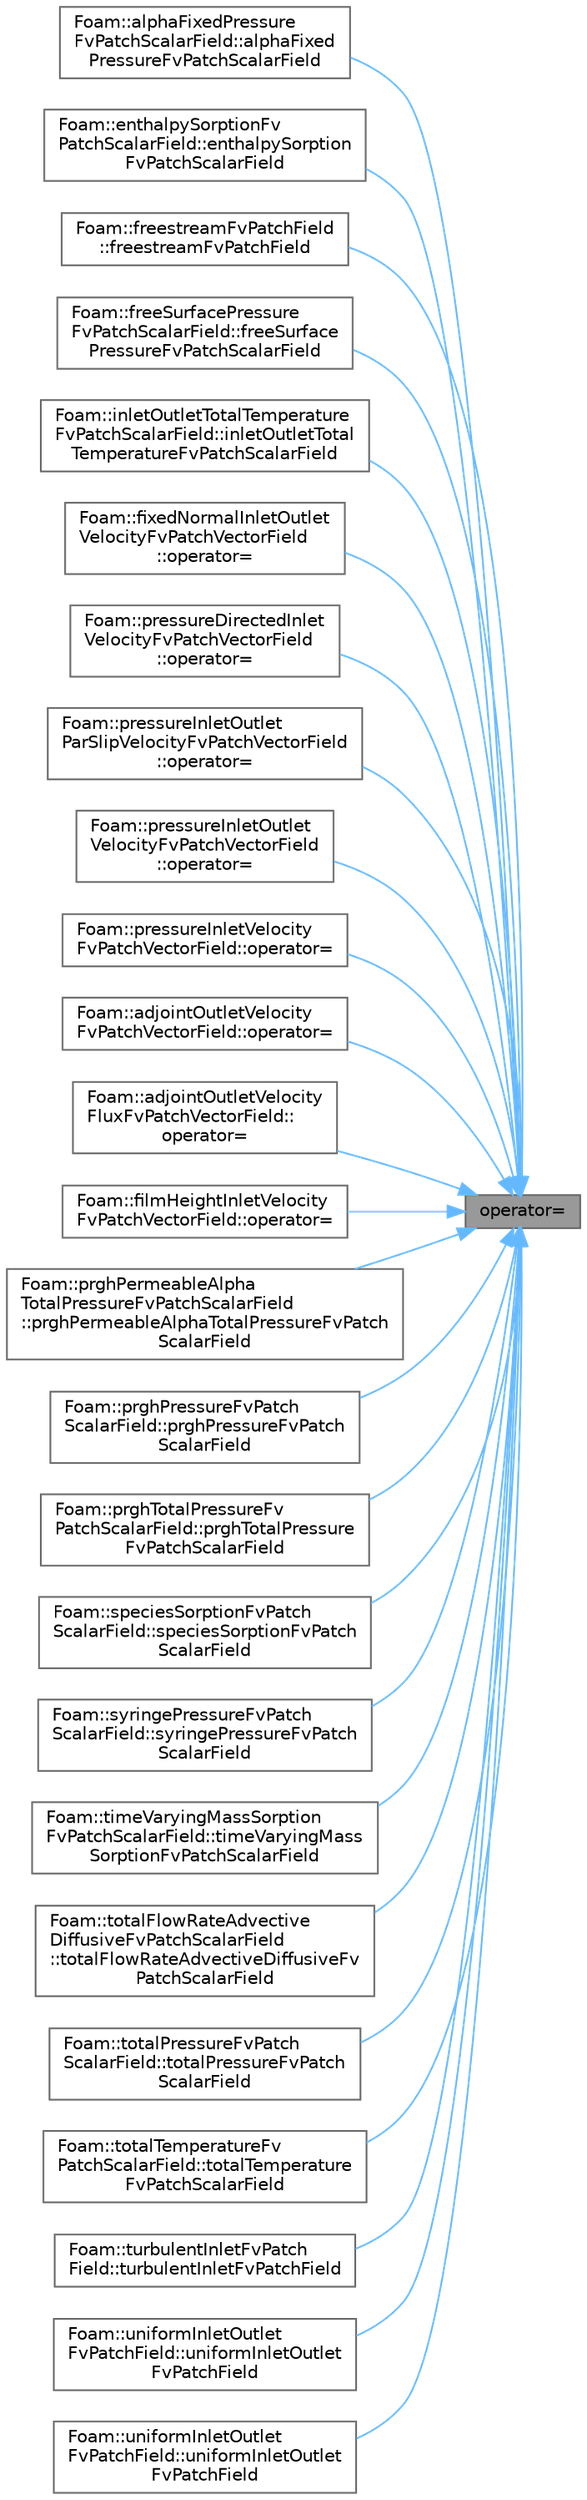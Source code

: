 digraph "operator="
{
 // LATEX_PDF_SIZE
  bgcolor="transparent";
  edge [fontname=Helvetica,fontsize=10,labelfontname=Helvetica,labelfontsize=10];
  node [fontname=Helvetica,fontsize=10,shape=box,height=0.2,width=0.4];
  rankdir="RL";
  Node1 [id="Node000001",label="operator=",height=0.2,width=0.4,color="gray40", fillcolor="grey60", style="filled", fontcolor="black",tooltip=" "];
  Node1 -> Node2 [id="edge1_Node000001_Node000002",dir="back",color="steelblue1",style="solid",tooltip=" "];
  Node2 [id="Node000002",label="Foam::alphaFixedPressure\lFvPatchScalarField::alphaFixed\lPressureFvPatchScalarField",height=0.2,width=0.4,color="grey40", fillcolor="white", style="filled",URL="$classFoam_1_1alphaFixedPressureFvPatchScalarField.html#a7a0d3b9fcf3ab0e393de1e77cf2be2ee",tooltip=" "];
  Node1 -> Node3 [id="edge2_Node000001_Node000003",dir="back",color="steelblue1",style="solid",tooltip=" "];
  Node3 [id="Node000003",label="Foam::enthalpySorptionFv\lPatchScalarField::enthalpySorption\lFvPatchScalarField",height=0.2,width=0.4,color="grey40", fillcolor="white", style="filled",URL="$classFoam_1_1enthalpySorptionFvPatchScalarField.html#ac9a2f7fbdf9282a6f054646576cc7b3a",tooltip=" "];
  Node1 -> Node4 [id="edge3_Node000001_Node000004",dir="back",color="steelblue1",style="solid",tooltip=" "];
  Node4 [id="Node000004",label="Foam::freestreamFvPatchField\l::freestreamFvPatchField",height=0.2,width=0.4,color="grey40", fillcolor="white", style="filled",URL="$classFoam_1_1freestreamFvPatchField.html#abc0817d4627b5475deb2b39d0dbaa3ed",tooltip=" "];
  Node1 -> Node5 [id="edge4_Node000001_Node000005",dir="back",color="steelblue1",style="solid",tooltip=" "];
  Node5 [id="Node000005",label="Foam::freeSurfacePressure\lFvPatchScalarField::freeSurface\lPressureFvPatchScalarField",height=0.2,width=0.4,color="grey40", fillcolor="white", style="filled",URL="$classFoam_1_1freeSurfacePressureFvPatchScalarField.html#aac001580c149bdefade502ca7099ab31",tooltip=" "];
  Node1 -> Node6 [id="edge5_Node000001_Node000006",dir="back",color="steelblue1",style="solid",tooltip=" "];
  Node6 [id="Node000006",label="Foam::inletOutletTotalTemperature\lFvPatchScalarField::inletOutletTotal\lTemperatureFvPatchScalarField",height=0.2,width=0.4,color="grey40", fillcolor="white", style="filled",URL="$classFoam_1_1inletOutletTotalTemperatureFvPatchScalarField.html#a2f5d407b4f82fc3f937c1a2a18137b06",tooltip=" "];
  Node1 -> Node7 [id="edge6_Node000001_Node000007",dir="back",color="steelblue1",style="solid",tooltip=" "];
  Node7 [id="Node000007",label="Foam::fixedNormalInletOutlet\lVelocityFvPatchVectorField\l::operator=",height=0.2,width=0.4,color="grey40", fillcolor="white", style="filled",URL="$classFoam_1_1fixedNormalInletOutletVelocityFvPatchVectorField.html#ac6e6d24b5f1a53d97efd5c64cfe58ace",tooltip=" "];
  Node1 -> Node8 [id="edge7_Node000001_Node000008",dir="back",color="steelblue1",style="solid",tooltip=" "];
  Node8 [id="Node000008",label="Foam::pressureDirectedInlet\lVelocityFvPatchVectorField\l::operator=",height=0.2,width=0.4,color="grey40", fillcolor="white", style="filled",URL="$classFoam_1_1pressureDirectedInletVelocityFvPatchVectorField.html#ac6e6d24b5f1a53d97efd5c64cfe58ace",tooltip=" "];
  Node1 -> Node9 [id="edge8_Node000001_Node000009",dir="back",color="steelblue1",style="solid",tooltip=" "];
  Node9 [id="Node000009",label="Foam::pressureInletOutlet\lParSlipVelocityFvPatchVectorField\l::operator=",height=0.2,width=0.4,color="grey40", fillcolor="white", style="filled",URL="$classFoam_1_1pressureInletOutletParSlipVelocityFvPatchVectorField.html#ac6e6d24b5f1a53d97efd5c64cfe58ace",tooltip=" "];
  Node1 -> Node10 [id="edge9_Node000001_Node000010",dir="back",color="steelblue1",style="solid",tooltip=" "];
  Node10 [id="Node000010",label="Foam::pressureInletOutlet\lVelocityFvPatchVectorField\l::operator=",height=0.2,width=0.4,color="grey40", fillcolor="white", style="filled",URL="$classFoam_1_1pressureInletOutletVelocityFvPatchVectorField.html#ac6e6d24b5f1a53d97efd5c64cfe58ace",tooltip=" "];
  Node1 -> Node11 [id="edge10_Node000001_Node000011",dir="back",color="steelblue1",style="solid",tooltip=" "];
  Node11 [id="Node000011",label="Foam::pressureInletVelocity\lFvPatchVectorField::operator=",height=0.2,width=0.4,color="grey40", fillcolor="white", style="filled",URL="$classFoam_1_1pressureInletVelocityFvPatchVectorField.html#ac6e6d24b5f1a53d97efd5c64cfe58ace",tooltip=" "];
  Node1 -> Node12 [id="edge11_Node000001_Node000012",dir="back",color="steelblue1",style="solid",tooltip=" "];
  Node12 [id="Node000012",label="Foam::adjointOutletVelocity\lFvPatchVectorField::operator=",height=0.2,width=0.4,color="grey40", fillcolor="white", style="filled",URL="$classFoam_1_1adjointOutletVelocityFvPatchVectorField.html#ac6e6d24b5f1a53d97efd5c64cfe58ace",tooltip=" "];
  Node1 -> Node13 [id="edge12_Node000001_Node000013",dir="back",color="steelblue1",style="solid",tooltip=" "];
  Node13 [id="Node000013",label="Foam::adjointOutletVelocity\lFluxFvPatchVectorField::\loperator=",height=0.2,width=0.4,color="grey40", fillcolor="white", style="filled",URL="$classFoam_1_1adjointOutletVelocityFluxFvPatchVectorField.html#ac6e6d24b5f1a53d97efd5c64cfe58ace",tooltip=" "];
  Node1 -> Node14 [id="edge13_Node000001_Node000014",dir="back",color="steelblue1",style="solid",tooltip=" "];
  Node14 [id="Node000014",label="Foam::filmHeightInletVelocity\lFvPatchVectorField::operator=",height=0.2,width=0.4,color="grey40", fillcolor="white", style="filled",URL="$classFoam_1_1filmHeightInletVelocityFvPatchVectorField.html#ac6e6d24b5f1a53d97efd5c64cfe58ace",tooltip=" "];
  Node1 -> Node15 [id="edge14_Node000001_Node000015",dir="back",color="steelblue1",style="solid",tooltip=" "];
  Node15 [id="Node000015",label="Foam::prghPermeableAlpha\lTotalPressureFvPatchScalarField\l::prghPermeableAlphaTotalPressureFvPatch\lScalarField",height=0.2,width=0.4,color="grey40", fillcolor="white", style="filled",URL="$classFoam_1_1prghPermeableAlphaTotalPressureFvPatchScalarField.html#af55588ed6871dd8ea2064f9697df8778",tooltip=" "];
  Node1 -> Node16 [id="edge15_Node000001_Node000016",dir="back",color="steelblue1",style="solid",tooltip=" "];
  Node16 [id="Node000016",label="Foam::prghPressureFvPatch\lScalarField::prghPressureFvPatch\lScalarField",height=0.2,width=0.4,color="grey40", fillcolor="white", style="filled",URL="$classFoam_1_1prghPressureFvPatchScalarField.html#a9b64947b86735e07ee73b0f014b54d44",tooltip=" "];
  Node1 -> Node17 [id="edge16_Node000001_Node000017",dir="back",color="steelblue1",style="solid",tooltip=" "];
  Node17 [id="Node000017",label="Foam::prghTotalPressureFv\lPatchScalarField::prghTotalPressure\lFvPatchScalarField",height=0.2,width=0.4,color="grey40", fillcolor="white", style="filled",URL="$classFoam_1_1prghTotalPressureFvPatchScalarField.html#ad6164c30c2f29a684d9f8324a855ae95",tooltip=" "];
  Node1 -> Node18 [id="edge17_Node000001_Node000018",dir="back",color="steelblue1",style="solid",tooltip=" "];
  Node18 [id="Node000018",label="Foam::speciesSorptionFvPatch\lScalarField::speciesSorptionFvPatch\lScalarField",height=0.2,width=0.4,color="grey40", fillcolor="white", style="filled",URL="$classFoam_1_1speciesSorptionFvPatchScalarField.html#aedd84580167956fad51557080d488217",tooltip=" "];
  Node1 -> Node19 [id="edge18_Node000001_Node000019",dir="back",color="steelblue1",style="solid",tooltip=" "];
  Node19 [id="Node000019",label="Foam::syringePressureFvPatch\lScalarField::syringePressureFvPatch\lScalarField",height=0.2,width=0.4,color="grey40", fillcolor="white", style="filled",URL="$classFoam_1_1syringePressureFvPatchScalarField.html#a79e9d7089aa4ea239704bb4a034d9c2c",tooltip=" "];
  Node1 -> Node20 [id="edge19_Node000001_Node000020",dir="back",color="steelblue1",style="solid",tooltip=" "];
  Node20 [id="Node000020",label="Foam::timeVaryingMassSorption\lFvPatchScalarField::timeVaryingMass\lSorptionFvPatchScalarField",height=0.2,width=0.4,color="grey40", fillcolor="white", style="filled",URL="$classFoam_1_1timeVaryingMassSorptionFvPatchScalarField.html#a5a6e123e8c6b4d9b55d7a06d7d1f7996",tooltip=" "];
  Node1 -> Node21 [id="edge20_Node000001_Node000021",dir="back",color="steelblue1",style="solid",tooltip=" "];
  Node21 [id="Node000021",label="Foam::totalFlowRateAdvective\lDiffusiveFvPatchScalarField\l::totalFlowRateAdvectiveDiffusiveFv\lPatchScalarField",height=0.2,width=0.4,color="grey40", fillcolor="white", style="filled",URL="$classFoam_1_1totalFlowRateAdvectiveDiffusiveFvPatchScalarField.html#ac7abeb2289567f81b97d626ce72b85be",tooltip=" "];
  Node1 -> Node22 [id="edge21_Node000001_Node000022",dir="back",color="steelblue1",style="solid",tooltip=" "];
  Node22 [id="Node000022",label="Foam::totalPressureFvPatch\lScalarField::totalPressureFvPatch\lScalarField",height=0.2,width=0.4,color="grey40", fillcolor="white", style="filled",URL="$classFoam_1_1totalPressureFvPatchScalarField.html#a85bccd0a95714150a8a61c73d165c495",tooltip=" "];
  Node1 -> Node23 [id="edge22_Node000001_Node000023",dir="back",color="steelblue1",style="solid",tooltip=" "];
  Node23 [id="Node000023",label="Foam::totalTemperatureFv\lPatchScalarField::totalTemperature\lFvPatchScalarField",height=0.2,width=0.4,color="grey40", fillcolor="white", style="filled",URL="$classFoam_1_1totalTemperatureFvPatchScalarField.html#af0e890bf6763e7be51504328aad5c09f",tooltip=" "];
  Node1 -> Node24 [id="edge23_Node000001_Node000024",dir="back",color="steelblue1",style="solid",tooltip=" "];
  Node24 [id="Node000024",label="Foam::turbulentInletFvPatch\lField::turbulentInletFvPatchField",height=0.2,width=0.4,color="grey40", fillcolor="white", style="filled",URL="$classFoam_1_1turbulentInletFvPatchField.html#a5d91a14935f67d419ef0d68ef3845d1c",tooltip=" "];
  Node1 -> Node25 [id="edge24_Node000001_Node000025",dir="back",color="steelblue1",style="solid",tooltip=" "];
  Node25 [id="Node000025",label="Foam::uniformInletOutlet\lFvPatchField::uniformInletOutlet\lFvPatchField",height=0.2,width=0.4,color="grey40", fillcolor="white", style="filled",URL="$classFoam_1_1uniformInletOutletFvPatchField.html#a9990508854a3e99f6d71b8093c88f537",tooltip=" "];
  Node1 -> Node26 [id="edge25_Node000001_Node000026",dir="back",color="steelblue1",style="solid",tooltip=" "];
  Node26 [id="Node000026",label="Foam::uniformInletOutlet\lFvPatchField::uniformInletOutlet\lFvPatchField",height=0.2,width=0.4,color="grey40", fillcolor="white", style="filled",URL="$classFoam_1_1uniformInletOutletFvPatchField.html#ae430c45987a573253683ae69df4b56b3",tooltip=" "];
}
